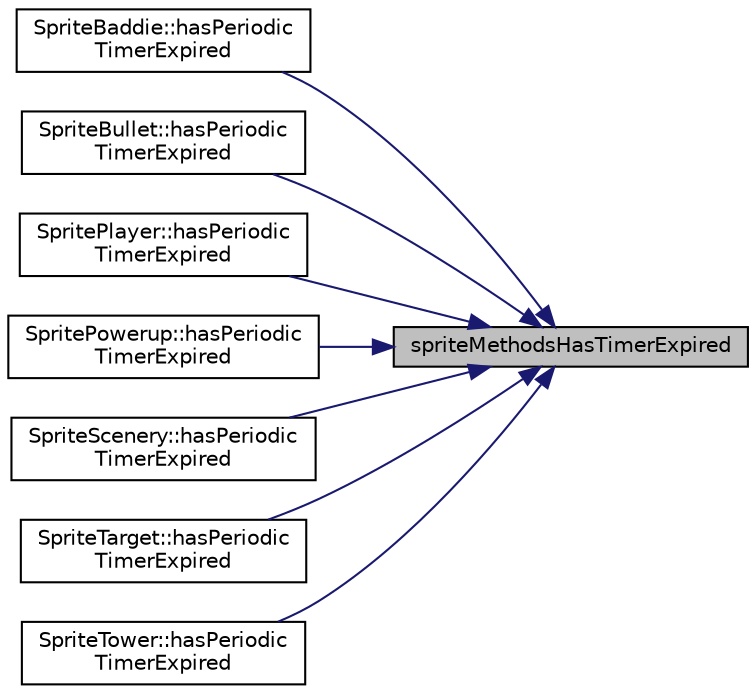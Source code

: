 digraph "spriteMethodsHasTimerExpired"
{
 // LATEX_PDF_SIZE
  edge [fontname="Helvetica",fontsize="10",labelfontname="Helvetica",labelfontsize="10"];
  node [fontname="Helvetica",fontsize="10",shape=record];
  rankdir="RL";
  Node1 [label="spriteMethodsHasTimerExpired",height=0.2,width=0.4,color="black", fillcolor="grey75", style="filled", fontcolor="black",tooltip=" "];
  Node1 -> Node2 [dir="back",color="midnightblue",fontsize="10",style="solid",fontname="Helvetica"];
  Node2 [label="SpriteBaddie::hasPeriodic\lTimerExpired",height=0.2,width=0.4,color="black", fillcolor="white", style="filled",URL="$class_sprite_baddie.html#a3773f050478f369d15f97d629b09e080",tooltip=" "];
  Node1 -> Node3 [dir="back",color="midnightblue",fontsize="10",style="solid",fontname="Helvetica"];
  Node3 [label="SpriteBullet::hasPeriodic\lTimerExpired",height=0.2,width=0.4,color="black", fillcolor="white", style="filled",URL="$class_sprite_bullet.html#af8dda4bdc480b952c97a528d55e6efb3",tooltip=" "];
  Node1 -> Node4 [dir="back",color="midnightblue",fontsize="10",style="solid",fontname="Helvetica"];
  Node4 [label="SpritePlayer::hasPeriodic\lTimerExpired",height=0.2,width=0.4,color="black", fillcolor="white", style="filled",URL="$class_sprite_player.html#ad3df0f51d7561e01f61c459781e6bba6",tooltip=" "];
  Node1 -> Node5 [dir="back",color="midnightblue",fontsize="10",style="solid",fontname="Helvetica"];
  Node5 [label="SpritePowerup::hasPeriodic\lTimerExpired",height=0.2,width=0.4,color="black", fillcolor="white", style="filled",URL="$class_sprite_powerup.html#ac5144549c530b8854106b14118008b31",tooltip=" "];
  Node1 -> Node6 [dir="back",color="midnightblue",fontsize="10",style="solid",fontname="Helvetica"];
  Node6 [label="SpriteScenery::hasPeriodic\lTimerExpired",height=0.2,width=0.4,color="black", fillcolor="white", style="filled",URL="$class_sprite_scenery.html#acba7ae57345481d3207de65954028e9c",tooltip=" "];
  Node1 -> Node7 [dir="back",color="midnightblue",fontsize="10",style="solid",fontname="Helvetica"];
  Node7 [label="SpriteTarget::hasPeriodic\lTimerExpired",height=0.2,width=0.4,color="black", fillcolor="white", style="filled",URL="$class_sprite_target.html#a0c4d883c26ecb34591e335b279dcb5ba",tooltip=" "];
  Node1 -> Node8 [dir="back",color="midnightblue",fontsize="10",style="solid",fontname="Helvetica"];
  Node8 [label="SpriteTower::hasPeriodic\lTimerExpired",height=0.2,width=0.4,color="black", fillcolor="white", style="filled",URL="$class_sprite_tower.html#a8a782b43519717e451315512c6c8ea69",tooltip=" "];
}
